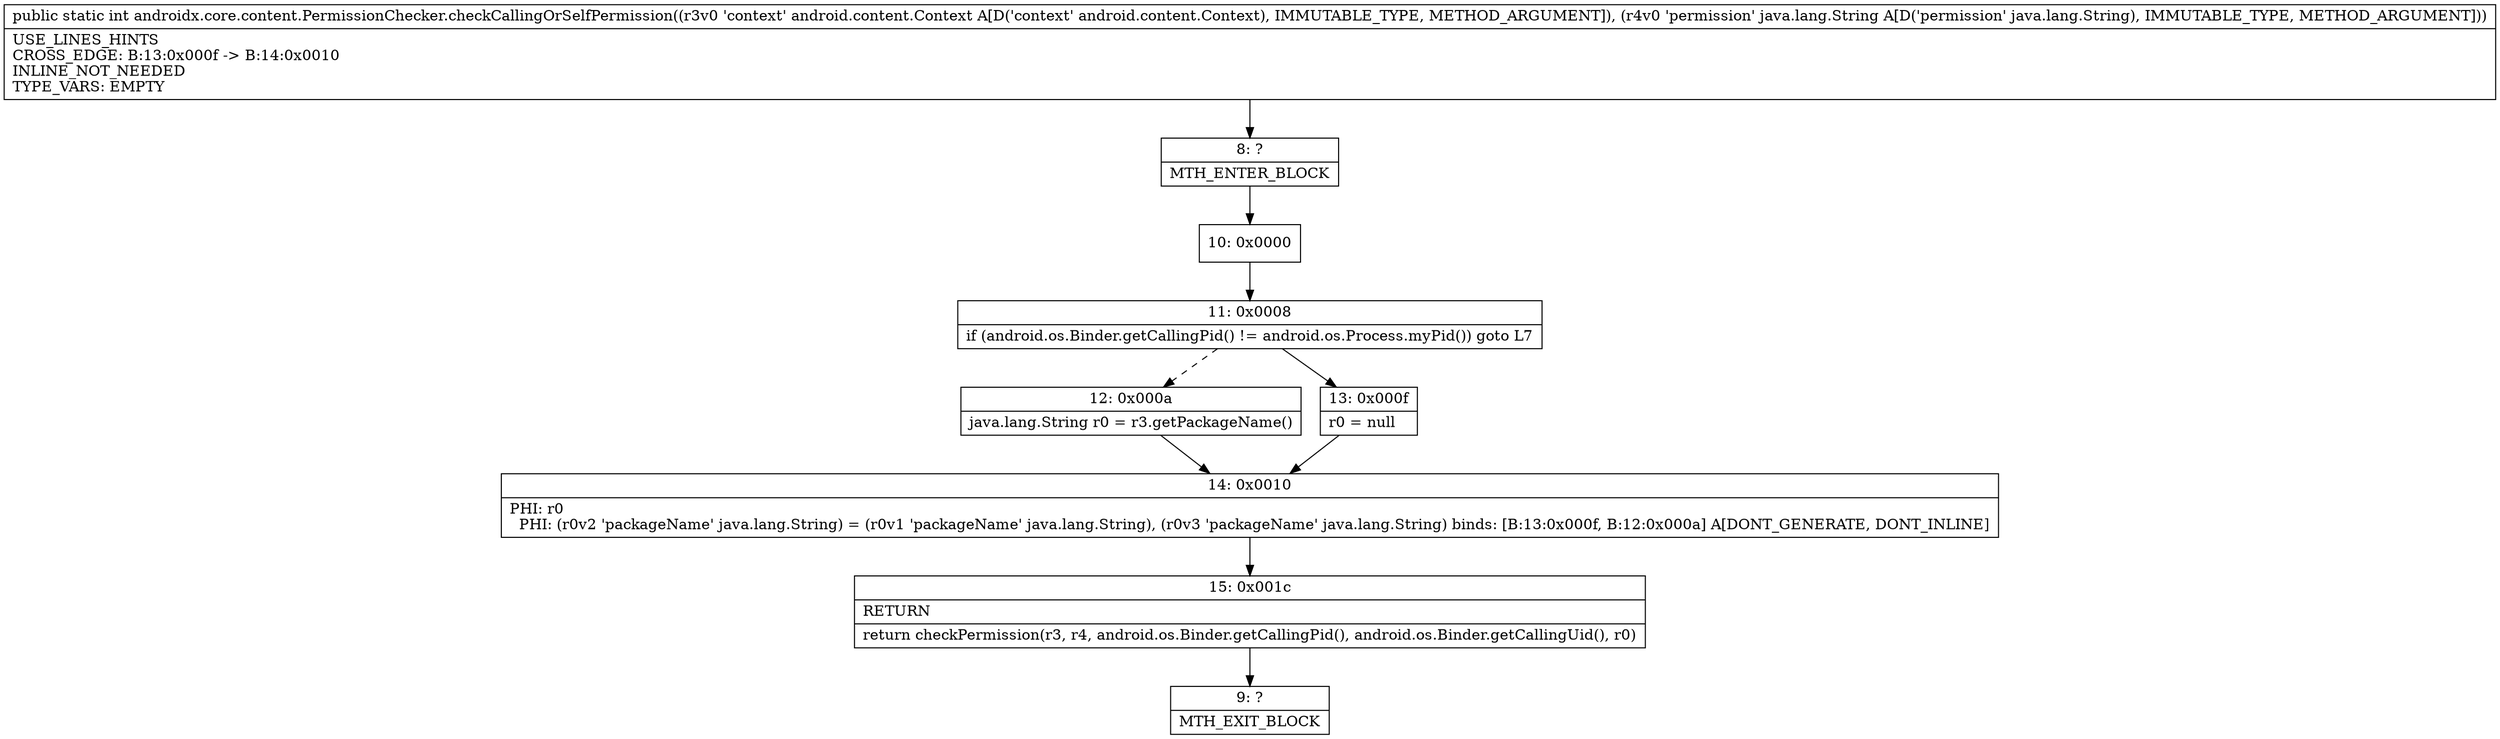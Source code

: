 digraph "CFG forandroidx.core.content.PermissionChecker.checkCallingOrSelfPermission(Landroid\/content\/Context;Ljava\/lang\/String;)I" {
Node_8 [shape=record,label="{8\:\ ?|MTH_ENTER_BLOCK\l}"];
Node_10 [shape=record,label="{10\:\ 0x0000}"];
Node_11 [shape=record,label="{11\:\ 0x0008|if (android.os.Binder.getCallingPid() != android.os.Process.myPid()) goto L7\l}"];
Node_12 [shape=record,label="{12\:\ 0x000a|java.lang.String r0 = r3.getPackageName()\l}"];
Node_14 [shape=record,label="{14\:\ 0x0010|PHI: r0 \l  PHI: (r0v2 'packageName' java.lang.String) = (r0v1 'packageName' java.lang.String), (r0v3 'packageName' java.lang.String) binds: [B:13:0x000f, B:12:0x000a] A[DONT_GENERATE, DONT_INLINE]\l}"];
Node_15 [shape=record,label="{15\:\ 0x001c|RETURN\l|return checkPermission(r3, r4, android.os.Binder.getCallingPid(), android.os.Binder.getCallingUid(), r0)\l}"];
Node_9 [shape=record,label="{9\:\ ?|MTH_EXIT_BLOCK\l}"];
Node_13 [shape=record,label="{13\:\ 0x000f|r0 = null\l}"];
MethodNode[shape=record,label="{public static int androidx.core.content.PermissionChecker.checkCallingOrSelfPermission((r3v0 'context' android.content.Context A[D('context' android.content.Context), IMMUTABLE_TYPE, METHOD_ARGUMENT]), (r4v0 'permission' java.lang.String A[D('permission' java.lang.String), IMMUTABLE_TYPE, METHOD_ARGUMENT]))  | USE_LINES_HINTS\lCROSS_EDGE: B:13:0x000f \-\> B:14:0x0010\lINLINE_NOT_NEEDED\lTYPE_VARS: EMPTY\l}"];
MethodNode -> Node_8;Node_8 -> Node_10;
Node_10 -> Node_11;
Node_11 -> Node_12[style=dashed];
Node_11 -> Node_13;
Node_12 -> Node_14;
Node_14 -> Node_15;
Node_15 -> Node_9;
Node_13 -> Node_14;
}

